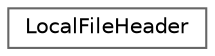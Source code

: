 digraph "类继承关系图"
{
 // LATEX_PDF_SIZE
  bgcolor="transparent";
  edge [fontname=Helvetica,fontsize=10,labelfontname=Helvetica,labelfontsize=10];
  node [fontname=Helvetica,fontsize=10,shape=box,height=0.2,width=0.4];
  rankdir="LR";
  Node0 [id="Node000000",label="LocalFileHeader",height=0.2,width=0.4,color="grey40", fillcolor="white", style="filled",URL="$struct_local_file_header.html",tooltip=" "];
}
